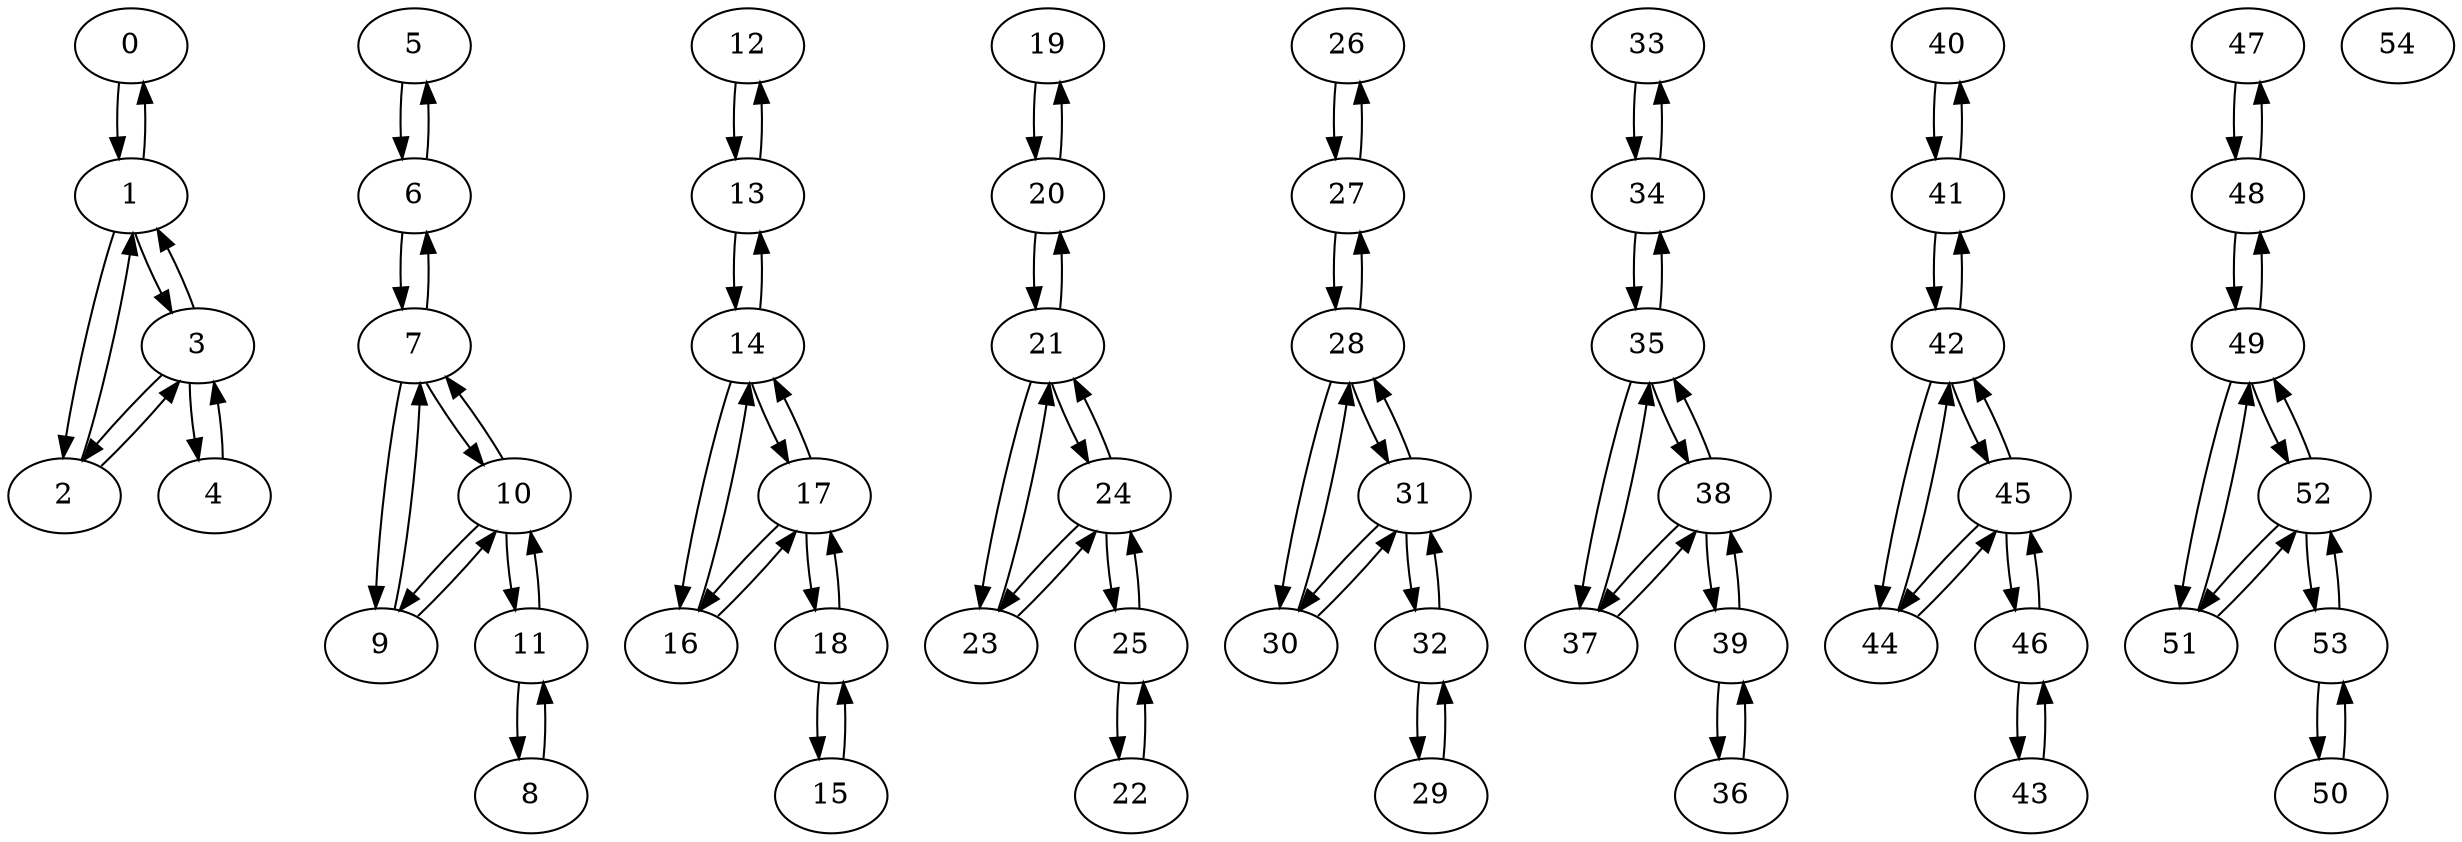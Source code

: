 digraph G {
0[op_id=-1,
op_idx=-1,
opcode=load,
asm="  %1 = load float* %a, align 4"]
;
1[op_id=0,
op_idx=0,
opcode=fmul,
asm="  %2 = fmul float %1, 0x3FF19999A0000000, !op.id !1, !op.idx !1"]
;
2[op_id=1,
op_idx=0,
opcode=fcmp,
asm="  %3 = fcmp olt float %2, 2.000000e+00, !op.id !2, !op.idx !1"]
;
3[op_id=2,
op_idx=0,
opcode=select,
asm="  %.if.sel = select i1 %3, float 1.000000e+00, float %2, !op.id !3, !op.idx !1"]
;
4[op_id=-1,
op_idx=-1,
opcode=store,
asm="  store float %.if.sel, float* %b"]
;
5[op_id=-1,
op_idx=-1,
opcode=getelementptr,
asm="  %4 = getelementptr inbounds float* %a, i64 1"]
;
6[op_id=-1,
op_idx=-1,
opcode=load,
asm="  %5 = load float* %4, align 4"]
;
7[op_id=0,
op_idx=1,
opcode=fmul,
asm="  %6 = fmul float %5, 0x3FF3333340000000, !op.id !1, !op.idx !2"]
;
8[op_id=-1,
op_idx=-1,
opcode=getelementptr,
asm="  %7 = getelementptr inbounds float* %b, i64 1"]
;
9[op_id=1,
op_idx=1,
opcode=fcmp,
asm="  %8 = fcmp olt float %6, 2.000000e+00, !op.id !2, !op.idx !2"]
;
10[op_id=2,
op_idx=1,
opcode=select,
asm="  %.if.sel.1 = select i1 %8, float 1.000000e+00, float %6, !op.id !3, !op.idx !2"]
;
11[op_id=-1,
op_idx=-1,
opcode=store,
asm="  store float %.if.sel.1, float* %7"]
;
12[op_id=-1,
op_idx=-1,
opcode=getelementptr,
asm="  %9 = getelementptr inbounds float* %a, i64 2"]
;
13[op_id=-1,
op_idx=-1,
opcode=load,
asm="  %10 = load float* %9, align 4"]
;
14[op_id=0,
op_idx=2,
opcode=fmul,
asm="  %11 = fmul float %10, 0x3FF4CCCCC0000000, !op.id !1, !op.idx !3"]
;
15[op_id=-1,
op_idx=-1,
opcode=getelementptr,
asm="  %12 = getelementptr inbounds float* %b, i64 2"]
;
16[op_id=1,
op_idx=2,
opcode=fcmp,
asm="  %13 = fcmp olt float %11, 2.000000e+00, !op.id !2, !op.idx !3"]
;
17[op_id=2,
op_idx=2,
opcode=select,
asm="  %.if.sel.2 = select i1 %13, float 1.000000e+00, float %11, !op.id !3, !op.idx !3"]
;
18[op_id=-1,
op_idx=-1,
opcode=store,
asm="  store float %.if.sel.2, float* %12"]
;
19[op_id=-1,
op_idx=-1,
opcode=getelementptr,
asm="  %14 = getelementptr inbounds float* %a, i64 3"]
;
20[op_id=-1,
op_idx=-1,
opcode=load,
asm="  %15 = load float* %14, align 4"]
;
21[op_id=0,
op_idx=3,
opcode=fmul,
asm="  %16 = fmul float %15, 0x3FF6666660000000, !op.id !1, !op.idx !4"]
;
22[op_id=-1,
op_idx=-1,
opcode=getelementptr,
asm="  %17 = getelementptr inbounds float* %b, i64 3"]
;
23[op_id=1,
op_idx=3,
opcode=fcmp,
asm="  %18 = fcmp olt float %16, 2.000000e+00, !op.id !2, !op.idx !4"]
;
24[op_id=2,
op_idx=3,
opcode=select,
asm="  %.if.sel.3 = select i1 %18, float 1.000000e+00, float %16, !op.id !3, !op.idx !4"]
;
25[op_id=-1,
op_idx=-1,
opcode=store,
asm="  store float %.if.sel.3, float* %17"]
;
26[op_id=-1,
op_idx=-1,
opcode=getelementptr,
asm="  %19 = getelementptr inbounds float* %a, i64 4"]
;
27[op_id=-1,
op_idx=-1,
opcode=load,
asm="  %20 = load float* %19, align 4"]
;
28[op_id=0,
op_idx=4,
opcode=fmul,
asm="  %21 = fmul float %20, 1.500000e+00, !op.id !1, !op.idx !5"]
;
29[op_id=-1,
op_idx=-1,
opcode=getelementptr,
asm="  %22 = getelementptr inbounds float* %b, i64 4"]
;
30[op_id=1,
op_idx=4,
opcode=fcmp,
asm="  %23 = fcmp olt float %21, 2.000000e+00, !op.id !2, !op.idx !5"]
;
31[op_id=2,
op_idx=4,
opcode=select,
asm="  %.if.sel.4 = select i1 %23, float 1.000000e+00, float %21, !op.id !3, !op.idx !5"]
;
32[op_id=-1,
op_idx=-1,
opcode=store,
asm="  store float %.if.sel.4, float* %22"]
;
33[op_id=-1,
op_idx=-1,
opcode=getelementptr,
asm="  %24 = getelementptr inbounds float* %a, i64 5"]
;
34[op_id=-1,
op_idx=-1,
opcode=load,
asm="  %25 = load float* %24, align 4"]
;
35[op_id=0,
op_idx=5,
opcode=fmul,
asm="  %26 = fmul float %25, 0x3FF99999A0000000, !op.id !1, !op.idx !6"]
;
36[op_id=-1,
op_idx=-1,
opcode=getelementptr,
asm="  %27 = getelementptr inbounds float* %b, i64 5"]
;
37[op_id=1,
op_idx=5,
opcode=fcmp,
asm="  %28 = fcmp olt float %26, 2.000000e+00, !op.id !2, !op.idx !6"]
;
38[op_id=2,
op_idx=5,
opcode=select,
asm="  %.if.sel.5 = select i1 %28, float 1.000000e+00, float %26, !op.id !3, !op.idx !6"]
;
39[op_id=-1,
op_idx=-1,
opcode=store,
asm="  store float %.if.sel.5, float* %27"]
;
40[op_id=-1,
op_idx=-1,
opcode=getelementptr,
asm="  %29 = getelementptr inbounds float* %a, i64 6"]
;
41[op_id=-1,
op_idx=-1,
opcode=load,
asm="  %30 = load float* %29, align 4"]
;
42[op_id=0,
op_idx=6,
opcode=fmul,
asm="  %31 = fmul float %30, 0x3FFB333340000000, !op.id !1, !op.idx !7"]
;
43[op_id=-1,
op_idx=-1,
opcode=getelementptr,
asm="  %32 = getelementptr inbounds float* %b, i64 6"]
;
44[op_id=1,
op_idx=6,
opcode=fcmp,
asm="  %33 = fcmp olt float %31, 2.000000e+00, !op.id !2, !op.idx !7"]
;
45[op_id=2,
op_idx=6,
opcode=select,
asm="  %.if.sel.6 = select i1 %33, float 1.000000e+00, float %31, !op.id !3, !op.idx !7"]
;
46[op_id=-1,
op_idx=-1,
opcode=store,
asm="  store float %.if.sel.6, float* %32"]
;
47[op_id=-1,
op_idx=-1,
opcode=getelementptr,
asm="  %34 = getelementptr inbounds float* %a, i64 7"]
;
48[op_id=-1,
op_idx=-1,
opcode=load,
asm="  %35 = load float* %34, align 4"]
;
49[op_id=0,
op_idx=7,
opcode=fmul,
asm="  %36 = fmul float %35, 0x3FFCCCCCC0000000, !op.id !1, !op.idx !8"]
;
50[op_id=-1,
op_idx=-1,
opcode=getelementptr,
asm="  %37 = getelementptr inbounds float* %b, i64 7"]
;
51[op_id=1,
op_idx=7,
opcode=fcmp,
asm="  %38 = fcmp olt float %36, 2.000000e+00, !op.id !2, !op.idx !8"]
;
52[op_id=2,
op_idx=7,
opcode=select,
asm="  %.if.sel.7 = select i1 %38, float 1.000000e+00, float %36, !op.id !3, !op.idx !8"]
;
53[op_id=-1,
op_idx=-1,
opcode=store,
asm="  store float %.if.sel.7, float* %37"]
;
54[op_id=-1,
op_idx=-1,
opcode=ret,
asm="  ret void"]
;
0->1 ;
1->0 ;
1->2 ;
2->1 ;
2->3 ;
3->2 ;
1->3 ;
3->1 ;
3->4 ;
4->3 ;
5->6 ;
6->5 ;
6->7 ;
7->6 ;
7->9 ;
9->7 ;
9->10 ;
10->9 ;
7->10 ;
10->7 ;
10->11 ;
11->10 ;
8->11 ;
11->8 ;
12->13 ;
13->12 ;
13->14 ;
14->13 ;
14->16 ;
16->14 ;
16->17 ;
17->16 ;
14->17 ;
17->14 ;
17->18 ;
18->17 ;
15->18 ;
18->15 ;
19->20 ;
20->19 ;
20->21 ;
21->20 ;
21->23 ;
23->21 ;
23->24 ;
24->23 ;
21->24 ;
24->21 ;
24->25 ;
25->24 ;
22->25 ;
25->22 ;
26->27 ;
27->26 ;
27->28 ;
28->27 ;
28->30 ;
30->28 ;
30->31 ;
31->30 ;
28->31 ;
31->28 ;
31->32 ;
32->31 ;
29->32 ;
32->29 ;
33->34 ;
34->33 ;
34->35 ;
35->34 ;
35->37 ;
37->35 ;
37->38 ;
38->37 ;
35->38 ;
38->35 ;
38->39 ;
39->38 ;
36->39 ;
39->36 ;
40->41 ;
41->40 ;
41->42 ;
42->41 ;
42->44 ;
44->42 ;
44->45 ;
45->44 ;
42->45 ;
45->42 ;
45->46 ;
46->45 ;
43->46 ;
46->43 ;
47->48 ;
48->47 ;
48->49 ;
49->48 ;
49->51 ;
51->49 ;
51->52 ;
52->51 ;
49->52 ;
52->49 ;
52->53 ;
53->52 ;
50->53 ;
53->50 ;
}
